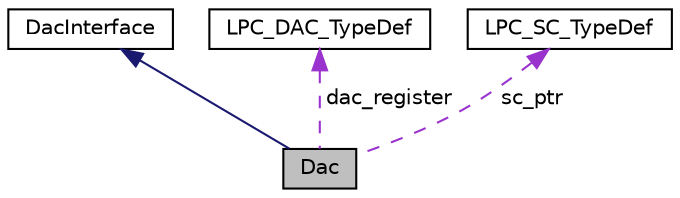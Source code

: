 digraph "Dac"
{
  edge [fontname="Helvetica",fontsize="10",labelfontname="Helvetica",labelfontsize="10"];
  node [fontname="Helvetica",fontsize="10",shape=record];
  Node1 [label="Dac",height=0.2,width=0.4,color="black", fillcolor="grey75", style="filled" fontcolor="black"];
  Node2 -> Node1 [dir="back",color="midnightblue",fontsize="10",style="solid",fontname="Helvetica"];
  Node2 [label="DacInterface",height=0.2,width=0.4,color="black", fillcolor="white", style="filled",URL="$df/d95/classDacInterface.html"];
  Node3 -> Node1 [dir="back",color="darkorchid3",fontsize="10",style="dashed",label=" dac_register" ,fontname="Helvetica"];
  Node3 [label="LPC_DAC_TypeDef",height=0.2,width=0.4,color="black", fillcolor="white", style="filled",URL="$d4/d9e/structLPC__DAC__TypeDef.html"];
  Node4 -> Node1 [dir="back",color="darkorchid3",fontsize="10",style="dashed",label=" sc_ptr" ,fontname="Helvetica"];
  Node4 [label="LPC_SC_TypeDef",height=0.2,width=0.4,color="black", fillcolor="white", style="filled",URL="$df/d8b/structLPC__SC__TypeDef.html"];
}
